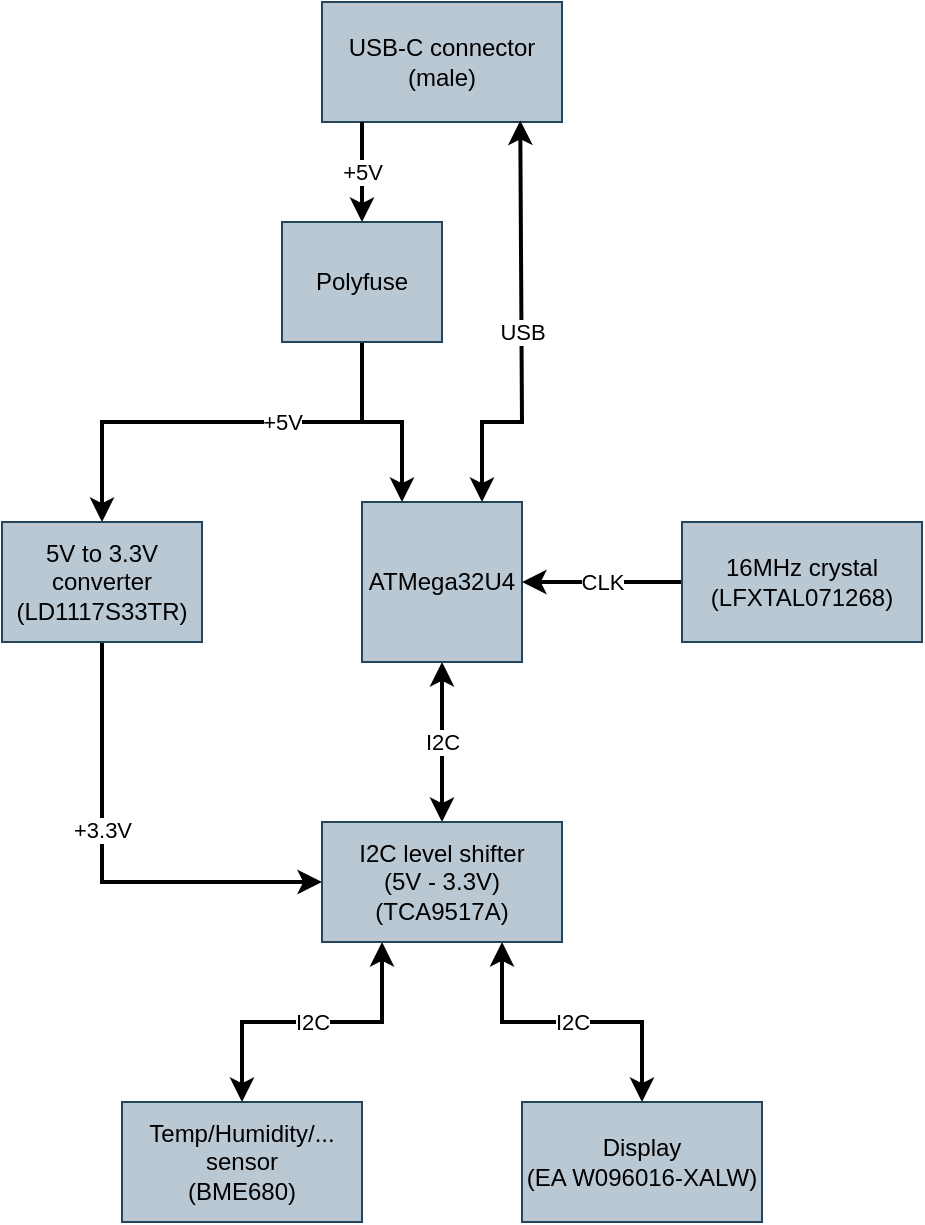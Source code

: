 <mxfile version="21.2.3" type="device">
  <diagram name="Page-1" id="b-2SWCQ-DJqWMEEKV22X">
    <mxGraphModel dx="1235" dy="636" grid="1" gridSize="10" guides="1" tooltips="1" connect="1" arrows="1" fold="1" page="1" pageScale="1" pageWidth="850" pageHeight="1100" math="0" shadow="0">
      <root>
        <mxCell id="0" />
        <mxCell id="1" parent="0" />
        <mxCell id="Fvl1jaqskRdCDuDoKpiO-5" value="I2C" style="edgeStyle=orthogonalEdgeStyle;rounded=0;orthogonalLoop=1;jettySize=auto;html=1;startArrow=classic;startFill=1;endArrow=classic;endFill=1;strokeWidth=2;" parent="1" source="pktKvAscEAZRkxxUJ6Ln-1" target="Fvl1jaqskRdCDuDoKpiO-4" edge="1">
          <mxGeometry relative="1" as="geometry" />
        </mxCell>
        <mxCell id="pktKvAscEAZRkxxUJ6Ln-1" value="ATMega32U4" style="whiteSpace=wrap;html=1;aspect=fixed;fillColor=#bac8d3;strokeColor=#23445d;" parent="1" vertex="1">
          <mxGeometry x="360" y="280" width="80" height="80" as="geometry" />
        </mxCell>
        <mxCell id="pktKvAscEAZRkxxUJ6Ln-2" value="USB-C connector&lt;br&gt;(male)" style="rounded=0;whiteSpace=wrap;html=1;fillColor=#bac8d3;strokeColor=#23445d;" parent="1" vertex="1">
          <mxGeometry x="340" y="30" width="120" height="60" as="geometry" />
        </mxCell>
        <mxCell id="tEFot_9T8kyLQIwZ7p9q-2" style="edgeStyle=orthogonalEdgeStyle;rounded=0;orthogonalLoop=1;jettySize=auto;html=1;exitX=0.5;exitY=1;exitDx=0;exitDy=0;strokeWidth=2;entryX=0.5;entryY=0;entryDx=0;entryDy=0;" parent="1" source="pktKvAscEAZRkxxUJ6Ln-7" target="tEFot_9T8kyLQIwZ7p9q-1" edge="1">
          <mxGeometry relative="1" as="geometry">
            <mxPoint x="230" y="270" as="targetPoint" />
            <Array as="points">
              <mxPoint x="360" y="240" />
              <mxPoint x="230" y="240" />
            </Array>
          </mxGeometry>
        </mxCell>
        <mxCell id="pktKvAscEAZRkxxUJ6Ln-7" value="Polyfuse" style="rounded=0;whiteSpace=wrap;html=1;fillColor=#bac8d3;strokeColor=#23445d;" parent="1" vertex="1">
          <mxGeometry x="320" y="140" width="80" height="60" as="geometry" />
        </mxCell>
        <mxCell id="pktKvAscEAZRkxxUJ6Ln-11" value="+5V" style="endArrow=classic;html=1;rounded=0;strokeWidth=2;" parent="1" edge="1">
          <mxGeometry width="50" height="50" relative="1" as="geometry">
            <mxPoint x="360" y="90" as="sourcePoint" />
            <mxPoint x="360" y="140" as="targetPoint" />
          </mxGeometry>
        </mxCell>
        <mxCell id="pktKvAscEAZRkxxUJ6Ln-15" value="+5V" style="endArrow=classic;html=1;rounded=0;strokeWidth=2;entryX=0.25;entryY=0;entryDx=0;entryDy=0;" parent="1" target="pktKvAscEAZRkxxUJ6Ln-1" edge="1">
          <mxGeometry x="-0.333" y="-40" width="50" height="50" relative="1" as="geometry">
            <mxPoint x="360" y="210" as="sourcePoint" />
            <mxPoint x="360" y="260" as="targetPoint" />
            <Array as="points">
              <mxPoint x="360" y="240" />
              <mxPoint x="380" y="240" />
            </Array>
            <mxPoint x="-40" y="-40" as="offset" />
          </mxGeometry>
        </mxCell>
        <mxCell id="pktKvAscEAZRkxxUJ6Ln-16" value="USB" style="endArrow=classic;html=1;rounded=0;startArrow=classic;startFill=1;strokeWidth=2;entryX=0.75;entryY=0;entryDx=0;entryDy=0;exitX=0.826;exitY=0.987;exitDx=0;exitDy=0;exitPerimeter=0;" parent="1" target="pktKvAscEAZRkxxUJ6Ln-1" edge="1" source="pktKvAscEAZRkxxUJ6Ln-2">
          <mxGeometry width="50" height="50" relative="1" as="geometry">
            <mxPoint x="439.43" y="100" as="sourcePoint" />
            <mxPoint x="470" y="240" as="targetPoint" />
            <Array as="points">
              <mxPoint x="440" y="240" />
              <mxPoint x="420" y="240" />
            </Array>
          </mxGeometry>
        </mxCell>
        <mxCell id="pktKvAscEAZRkxxUJ6Ln-17" value="Temp/Humidity/... sensor&lt;br&gt;(BME680)" style="rounded=0;whiteSpace=wrap;html=1;fillColor=#bac8d3;strokeColor=#23445d;" parent="1" vertex="1">
          <mxGeometry x="240" y="580" width="120" height="60" as="geometry" />
        </mxCell>
        <mxCell id="Fvl1jaqskRdCDuDoKpiO-3" value="CLK" style="edgeStyle=orthogonalEdgeStyle;rounded=0;orthogonalLoop=1;jettySize=auto;html=1;startArrow=none;startFill=0;endArrow=classic;endFill=1;strokeWidth=2;" parent="1" source="pktKvAscEAZRkxxUJ6Ln-22" target="pktKvAscEAZRkxxUJ6Ln-1" edge="1">
          <mxGeometry relative="1" as="geometry" />
        </mxCell>
        <mxCell id="pktKvAscEAZRkxxUJ6Ln-22" value="16MHz crystal&lt;br&gt;(LFXTAL071268)" style="rounded=0;whiteSpace=wrap;html=1;fillColor=#bac8d3;strokeColor=#23445d;" parent="1" vertex="1">
          <mxGeometry x="520" y="290" width="120" height="60" as="geometry" />
        </mxCell>
        <mxCell id="pktKvAscEAZRkxxUJ6Ln-27" value="Display&lt;br&gt;(EA W096016-XALW)" style="rounded=0;whiteSpace=wrap;html=1;fillColor=#bac8d3;strokeColor=#23445d;" parent="1" vertex="1">
          <mxGeometry x="440" y="580" width="120" height="60" as="geometry" />
        </mxCell>
        <mxCell id="Fvl1jaqskRdCDuDoKpiO-6" value="I2C" style="edgeStyle=orthogonalEdgeStyle;rounded=0;orthogonalLoop=1;jettySize=auto;html=1;exitX=0.25;exitY=1;exitDx=0;exitDy=0;entryX=0.5;entryY=0;entryDx=0;entryDy=0;startArrow=classic;startFill=1;endArrow=classic;endFill=1;strokeWidth=2;" parent="1" source="Fvl1jaqskRdCDuDoKpiO-4" target="pktKvAscEAZRkxxUJ6Ln-17" edge="1">
          <mxGeometry relative="1" as="geometry" />
        </mxCell>
        <mxCell id="Fvl1jaqskRdCDuDoKpiO-7" value="I2C" style="edgeStyle=orthogonalEdgeStyle;rounded=0;orthogonalLoop=1;jettySize=auto;html=1;exitX=0.75;exitY=1;exitDx=0;exitDy=0;entryX=0.5;entryY=0;entryDx=0;entryDy=0;startArrow=classic;startFill=1;endArrow=classic;endFill=1;strokeWidth=2;" parent="1" source="Fvl1jaqskRdCDuDoKpiO-4" target="pktKvAscEAZRkxxUJ6Ln-27" edge="1">
          <mxGeometry relative="1" as="geometry" />
        </mxCell>
        <mxCell id="Fvl1jaqskRdCDuDoKpiO-4" value="I2C level shifter&lt;br&gt;(5V - 3.3V)&lt;br&gt;(TCA9517A)" style="rounded=0;whiteSpace=wrap;html=1;fillColor=#bac8d3;strokeColor=#23445d;" parent="1" vertex="1">
          <mxGeometry x="340" y="440" width="120" height="60" as="geometry" />
        </mxCell>
        <mxCell id="tEFot_9T8kyLQIwZ7p9q-3" value="+3.3V" style="edgeStyle=orthogonalEdgeStyle;rounded=0;orthogonalLoop=1;jettySize=auto;html=1;entryX=0;entryY=0.5;entryDx=0;entryDy=0;strokeWidth=2;exitX=0.5;exitY=1;exitDx=0;exitDy=0;" parent="1" source="tEFot_9T8kyLQIwZ7p9q-1" target="Fvl1jaqskRdCDuDoKpiO-4" edge="1">
          <mxGeometry x="-0.182" relative="1" as="geometry">
            <mxPoint x="220" y="380" as="sourcePoint" />
            <mxPoint as="offset" />
          </mxGeometry>
        </mxCell>
        <mxCell id="tEFot_9T8kyLQIwZ7p9q-1" value="5V to 3.3V converter&lt;br&gt;(LD1117S33TR)" style="rounded=0;whiteSpace=wrap;html=1;fillColor=#bac8d3;strokeColor=#23445d;" parent="1" vertex="1">
          <mxGeometry x="180" y="290" width="100" height="60" as="geometry" />
        </mxCell>
      </root>
    </mxGraphModel>
  </diagram>
</mxfile>
